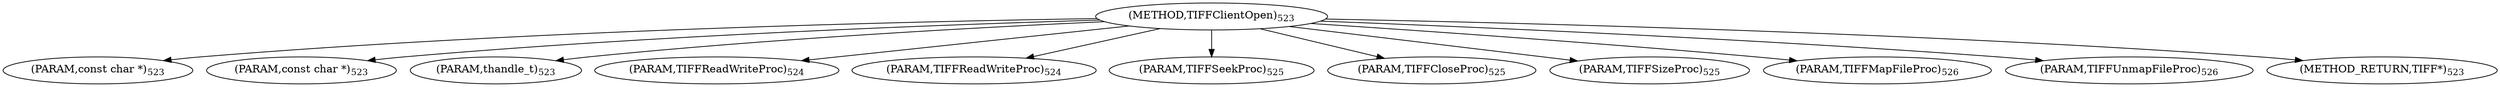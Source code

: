 digraph "TIFFClientOpen" {  
"9052" [label = <(METHOD,TIFFClientOpen)<SUB>523</SUB>> ]
"9053" [label = <(PARAM,const char *)<SUB>523</SUB>> ]
"9054" [label = <(PARAM,const char *)<SUB>523</SUB>> ]
"9055" [label = <(PARAM,thandle_t)<SUB>523</SUB>> ]
"9056" [label = <(PARAM,TIFFReadWriteProc)<SUB>524</SUB>> ]
"9057" [label = <(PARAM,TIFFReadWriteProc)<SUB>524</SUB>> ]
"9058" [label = <(PARAM,TIFFSeekProc)<SUB>525</SUB>> ]
"9059" [label = <(PARAM,TIFFCloseProc)<SUB>525</SUB>> ]
"9060" [label = <(PARAM,TIFFSizeProc)<SUB>525</SUB>> ]
"9061" [label = <(PARAM,TIFFMapFileProc)<SUB>526</SUB>> ]
"9062" [label = <(PARAM,TIFFUnmapFileProc)<SUB>526</SUB>> ]
"9063" [label = <(METHOD_RETURN,TIFF*)<SUB>523</SUB>> ]
  "9052" -> "9053" 
  "9052" -> "9054" 
  "9052" -> "9055" 
  "9052" -> "9056" 
  "9052" -> "9057" 
  "9052" -> "9058" 
  "9052" -> "9059" 
  "9052" -> "9060" 
  "9052" -> "9061" 
  "9052" -> "9062" 
  "9052" -> "9063" 
}
